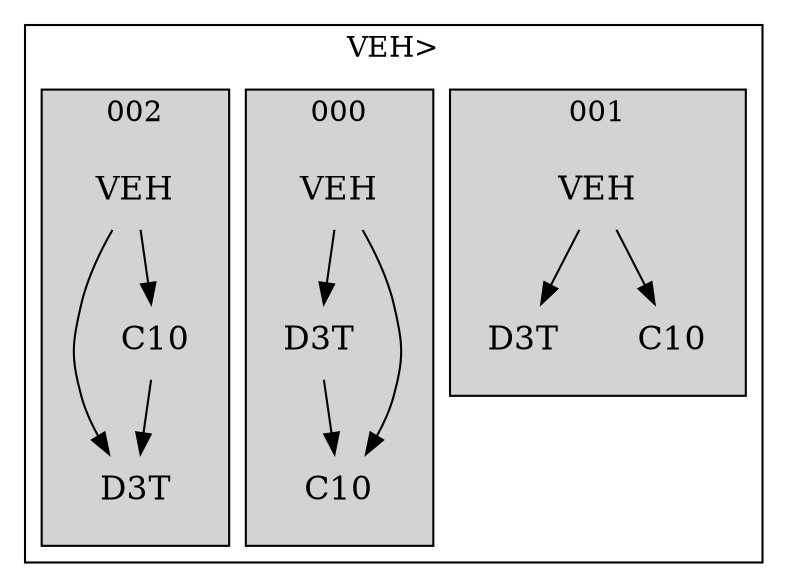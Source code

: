 strict digraph FirstlevelCluster {
	labelloc = "t";
	compound = false;
	subgraph cluster_0 {
	label= "VEH>";
		subgraph	cluster_2 {
		label = "001";
			style = filled;
			node	[label = VEH, shape = plaintext, fontsize = 16] VEH2;
			node	[label = D3T, shape = plaintext, fontsize = 16] D3T2;
			node	[label = C10, shape = plaintext, fontsize = 16] C102;
			VEH2->D3T2;VEH2->C102;			}
		subgraph	cluster_3 {
		label = "000";
			style = filled;
			node	[label = VEH, shape = plaintext, fontsize = 16] VEH3;
			node	[label = D3T, shape = plaintext, fontsize = 16] D3T3;
			node	[label = C10, shape = plaintext, fontsize = 16] C103;
			VEH3->D3T3;VEH3->C103;D3T3->C103;			}
		subgraph	cluster_4 {
		label = "002";
			style = filled;
			node	[label = VEH, shape = plaintext, fontsize = 16] VEH4;
			node	[label = D3T, shape = plaintext, fontsize = 16] D3T4;
			node	[label = C10, shape = plaintext, fontsize = 16] C104;
			VEH4->D3T4;VEH4->C104;C104->D3T4;			}
}}